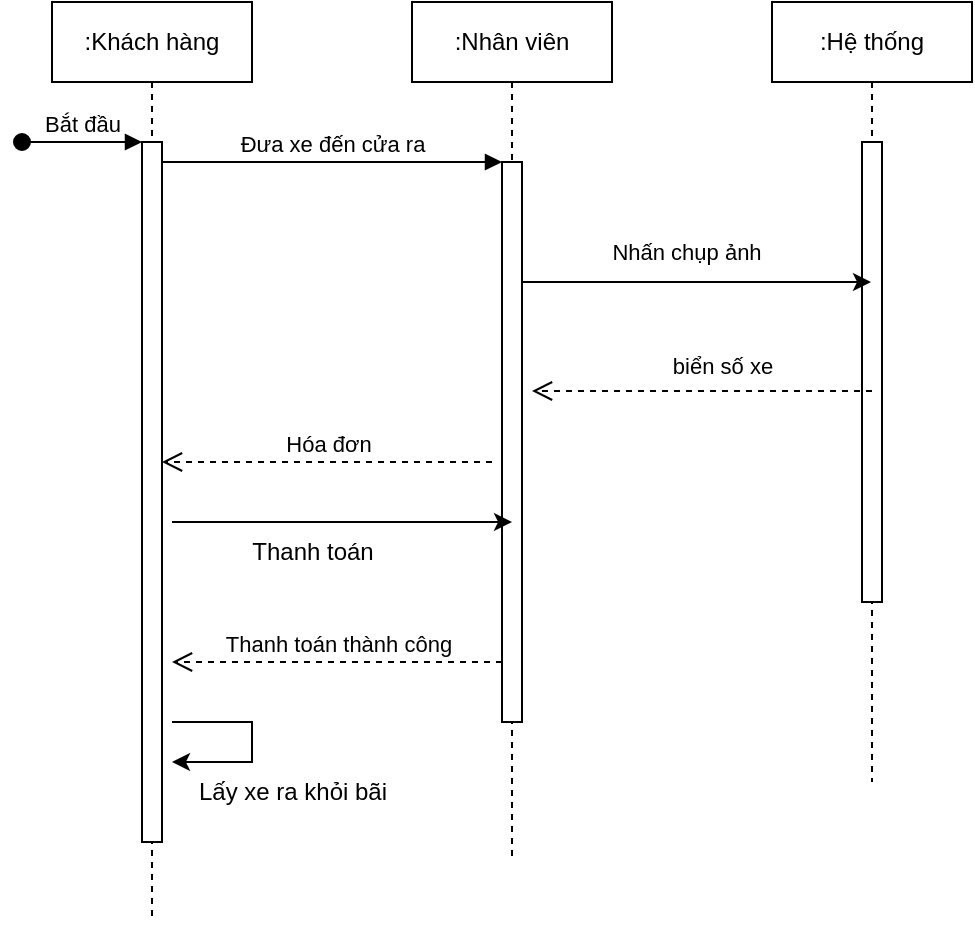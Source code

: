 <mxfile version="24.6.4" type="device">
  <diagram name="Page-1" id="2YBvvXClWsGukQMizWep">
    <mxGraphModel dx="1290" dy="530" grid="1" gridSize="10" guides="1" tooltips="1" connect="1" arrows="1" fold="1" page="1" pageScale="1" pageWidth="850" pageHeight="1100" math="0" shadow="0">
      <root>
        <mxCell id="0" />
        <mxCell id="1" parent="0" />
        <mxCell id="rs1f3rdP3S40pRcpN6KG-24" value=":Khách hàng" style="shape=umlLifeline;perimeter=lifelinePerimeter;whiteSpace=wrap;html=1;container=0;dropTarget=0;collapsible=0;recursiveResize=0;outlineConnect=0;portConstraint=eastwest;newEdgeStyle={&quot;edgeStyle&quot;:&quot;elbowEdgeStyle&quot;,&quot;elbow&quot;:&quot;vertical&quot;,&quot;curved&quot;:0,&quot;rounded&quot;:0};" vertex="1" parent="1">
          <mxGeometry x="40" y="40" width="100" height="460" as="geometry" />
        </mxCell>
        <mxCell id="rs1f3rdP3S40pRcpN6KG-25" value="" style="html=1;points=[];perimeter=orthogonalPerimeter;outlineConnect=0;targetShapes=umlLifeline;portConstraint=eastwest;newEdgeStyle={&quot;edgeStyle&quot;:&quot;elbowEdgeStyle&quot;,&quot;elbow&quot;:&quot;vertical&quot;,&quot;curved&quot;:0,&quot;rounded&quot;:0};" vertex="1" parent="rs1f3rdP3S40pRcpN6KG-24">
          <mxGeometry x="45" y="70" width="10" height="350" as="geometry" />
        </mxCell>
        <mxCell id="rs1f3rdP3S40pRcpN6KG-26" value="Bắt đầu" style="html=1;verticalAlign=bottom;startArrow=oval;endArrow=block;startSize=8;edgeStyle=elbowEdgeStyle;elbow=vertical;curved=0;rounded=0;" edge="1" parent="rs1f3rdP3S40pRcpN6KG-24" target="rs1f3rdP3S40pRcpN6KG-25">
          <mxGeometry relative="1" as="geometry">
            <mxPoint x="-15" y="70" as="sourcePoint" />
          </mxGeometry>
        </mxCell>
        <mxCell id="rs1f3rdP3S40pRcpN6KG-42" value="" style="endArrow=classic;startArrow=classic;html=1;rounded=0;" edge="1" parent="rs1f3rdP3S40pRcpN6KG-24" source="rs1f3rdP3S40pRcpN6KG-24" target="rs1f3rdP3S40pRcpN6KG-25">
          <mxGeometry width="50" height="50" relative="1" as="geometry">
            <mxPoint x="360" y="230" as="sourcePoint" />
            <mxPoint x="410" y="180" as="targetPoint" />
          </mxGeometry>
        </mxCell>
        <mxCell id="rs1f3rdP3S40pRcpN6KG-46" value="" style="endArrow=classic;html=1;rounded=0;" edge="1" parent="rs1f3rdP3S40pRcpN6KG-24" source="rs1f3rdP3S40pRcpN6KG-24" target="rs1f3rdP3S40pRcpN6KG-25">
          <mxGeometry width="50" height="50" relative="1" as="geometry">
            <mxPoint x="360" y="400" as="sourcePoint" />
            <mxPoint x="410" y="350" as="targetPoint" />
          </mxGeometry>
        </mxCell>
        <mxCell id="rs1f3rdP3S40pRcpN6KG-27" value=":Nhân viên" style="shape=umlLifeline;perimeter=lifelinePerimeter;whiteSpace=wrap;html=1;container=0;dropTarget=0;collapsible=0;recursiveResize=0;outlineConnect=0;portConstraint=eastwest;newEdgeStyle={&quot;edgeStyle&quot;:&quot;elbowEdgeStyle&quot;,&quot;elbow&quot;:&quot;vertical&quot;,&quot;curved&quot;:0,&quot;rounded&quot;:0};" vertex="1" parent="1">
          <mxGeometry x="220" y="40" width="100" height="430" as="geometry" />
        </mxCell>
        <mxCell id="rs1f3rdP3S40pRcpN6KG-28" style="edgeStyle=elbowEdgeStyle;rounded=0;orthogonalLoop=1;jettySize=auto;html=1;elbow=vertical;curved=0;" edge="1" parent="rs1f3rdP3S40pRcpN6KG-27" source="rs1f3rdP3S40pRcpN6KG-29" target="rs1f3rdP3S40pRcpN6KG-27">
          <mxGeometry relative="1" as="geometry" />
        </mxCell>
        <mxCell id="rs1f3rdP3S40pRcpN6KG-29" value="" style="html=1;points=[];perimeter=orthogonalPerimeter;outlineConnect=0;targetShapes=umlLifeline;portConstraint=eastwest;newEdgeStyle={&quot;edgeStyle&quot;:&quot;elbowEdgeStyle&quot;,&quot;elbow&quot;:&quot;vertical&quot;,&quot;curved&quot;:0,&quot;rounded&quot;:0};" vertex="1" parent="rs1f3rdP3S40pRcpN6KG-27">
          <mxGeometry x="45" y="80" width="10" height="280" as="geometry" />
        </mxCell>
        <mxCell id="rs1f3rdP3S40pRcpN6KG-30" value="Đưa xe đến cửa ra" style="html=1;verticalAlign=bottom;endArrow=block;edgeStyle=elbowEdgeStyle;elbow=horizontal;curved=0;rounded=0;" edge="1" parent="1" source="rs1f3rdP3S40pRcpN6KG-25" target="rs1f3rdP3S40pRcpN6KG-29">
          <mxGeometry relative="1" as="geometry">
            <mxPoint x="195" y="130" as="sourcePoint" />
            <Array as="points">
              <mxPoint x="180" y="120" />
            </Array>
          </mxGeometry>
        </mxCell>
        <mxCell id="rs1f3rdP3S40pRcpN6KG-31" value=":Hệ thống" style="shape=umlLifeline;perimeter=lifelinePerimeter;whiteSpace=wrap;html=1;container=0;dropTarget=0;collapsible=0;recursiveResize=0;outlineConnect=0;portConstraint=eastwest;newEdgeStyle={&quot;edgeStyle&quot;:&quot;elbowEdgeStyle&quot;,&quot;elbow&quot;:&quot;vertical&quot;,&quot;curved&quot;:0,&quot;rounded&quot;:0};" vertex="1" parent="1">
          <mxGeometry x="400" y="40" width="100" height="390" as="geometry" />
        </mxCell>
        <mxCell id="rs1f3rdP3S40pRcpN6KG-32" value="" style="html=1;points=[];perimeter=orthogonalPerimeter;outlineConnect=0;targetShapes=umlLifeline;portConstraint=eastwest;newEdgeStyle={&quot;edgeStyle&quot;:&quot;elbowEdgeStyle&quot;,&quot;elbow&quot;:&quot;vertical&quot;,&quot;curved&quot;:0,&quot;rounded&quot;:0};" vertex="1" parent="rs1f3rdP3S40pRcpN6KG-31">
          <mxGeometry x="45" y="70" width="10" height="230" as="geometry" />
        </mxCell>
        <mxCell id="rs1f3rdP3S40pRcpN6KG-33" style="edgeStyle=elbowEdgeStyle;rounded=0;orthogonalLoop=1;jettySize=auto;html=1;elbow=vertical;curved=0;" edge="1" parent="1" source="rs1f3rdP3S40pRcpN6KG-29" target="rs1f3rdP3S40pRcpN6KG-31">
          <mxGeometry relative="1" as="geometry">
            <Array as="points">
              <mxPoint x="390" y="180" />
            </Array>
          </mxGeometry>
        </mxCell>
        <mxCell id="rs1f3rdP3S40pRcpN6KG-34" value="Nhấn chụp ảnh" style="edgeLabel;html=1;align=center;verticalAlign=middle;resizable=0;points=[];" vertex="1" connectable="0" parent="rs1f3rdP3S40pRcpN6KG-33">
          <mxGeometry x="-0.062" y="2" relative="1" as="geometry">
            <mxPoint y="-13" as="offset" />
          </mxGeometry>
        </mxCell>
        <mxCell id="rs1f3rdP3S40pRcpN6KG-35" value="biển số xe" style="html=1;verticalAlign=bottom;endArrow=open;dashed=1;endSize=8;edgeStyle=elbowEdgeStyle;elbow=vertical;curved=0;rounded=0;" edge="1" parent="1">
          <mxGeometry x="-0.118" y="-4" relative="1" as="geometry">
            <mxPoint x="280" y="234.5" as="targetPoint" />
            <Array as="points">
              <mxPoint x="375" y="234.5" />
            </Array>
            <mxPoint x="450" y="234.5" as="sourcePoint" />
            <mxPoint as="offset" />
          </mxGeometry>
        </mxCell>
        <mxCell id="rs1f3rdP3S40pRcpN6KG-36" value="Hóa đơn" style="html=1;verticalAlign=bottom;endArrow=open;dashed=1;endSize=8;edgeStyle=elbowEdgeStyle;elbow=vertical;curved=0;rounded=0;" edge="1" parent="1" target="rs1f3rdP3S40pRcpN6KG-25">
          <mxGeometry relative="1" as="geometry">
            <mxPoint x="100" y="270" as="targetPoint" />
            <Array as="points">
              <mxPoint x="195" y="270" />
            </Array>
            <mxPoint x="260" y="270" as="sourcePoint" />
          </mxGeometry>
        </mxCell>
        <mxCell id="rs1f3rdP3S40pRcpN6KG-37" value="" style="endArrow=classic;html=1;rounded=0;entryX=0.5;entryY=0.643;entryDx=0;entryDy=0;entryPerimeter=0;" edge="1" parent="1" target="rs1f3rdP3S40pRcpN6KG-29">
          <mxGeometry width="50" height="50" relative="1" as="geometry">
            <mxPoint x="100" y="300" as="sourcePoint" />
            <mxPoint x="255" y="300" as="targetPoint" />
            <Array as="points">
              <mxPoint x="180" y="300" />
            </Array>
          </mxGeometry>
        </mxCell>
        <mxCell id="rs1f3rdP3S40pRcpN6KG-38" value="Thanh toán" style="text;html=1;align=center;verticalAlign=middle;resizable=0;points=[];autosize=1;strokeColor=none;fillColor=none;" vertex="1" parent="1">
          <mxGeometry x="130" y="300" width="80" height="30" as="geometry" />
        </mxCell>
        <mxCell id="rs1f3rdP3S40pRcpN6KG-41" value="Thanh toán thành công" style="html=1;verticalAlign=bottom;endArrow=open;dashed=1;endSize=8;edgeStyle=elbowEdgeStyle;elbow=vertical;curved=0;rounded=0;" edge="1" parent="1">
          <mxGeometry relative="1" as="geometry">
            <mxPoint x="100" y="370" as="targetPoint" />
            <Array as="points">
              <mxPoint x="200" y="370" />
            </Array>
            <mxPoint x="265" y="370" as="sourcePoint" />
          </mxGeometry>
        </mxCell>
        <mxCell id="rs1f3rdP3S40pRcpN6KG-47" value="" style="endArrow=classic;html=1;rounded=0;" edge="1" parent="1">
          <mxGeometry width="50" height="50" relative="1" as="geometry">
            <mxPoint x="100" y="400" as="sourcePoint" />
            <mxPoint x="100" y="420" as="targetPoint" />
            <Array as="points">
              <mxPoint x="140" y="400" />
              <mxPoint x="140" y="420" />
            </Array>
          </mxGeometry>
        </mxCell>
        <mxCell id="rs1f3rdP3S40pRcpN6KG-48" value="Lấy xe ra khỏi bãi" style="text;html=1;align=center;verticalAlign=middle;resizable=0;points=[];autosize=1;strokeColor=none;fillColor=none;" vertex="1" parent="1">
          <mxGeometry x="100" y="420" width="120" height="30" as="geometry" />
        </mxCell>
      </root>
    </mxGraphModel>
  </diagram>
</mxfile>
